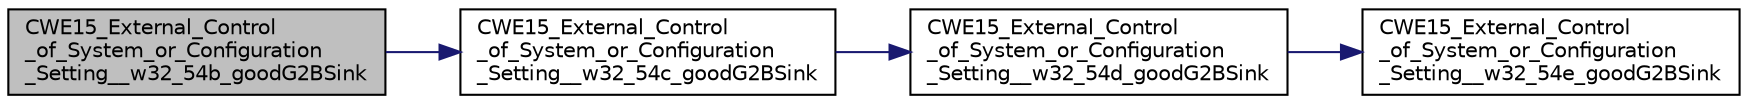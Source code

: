 digraph "CWE15_External_Control_of_System_or_Configuration_Setting__w32_54b_goodG2BSink"
{
  edge [fontname="Helvetica",fontsize="10",labelfontname="Helvetica",labelfontsize="10"];
  node [fontname="Helvetica",fontsize="10",shape=record];
  rankdir="LR";
  Node22 [label="CWE15_External_Control\l_of_System_or_Configuration\l_Setting__w32_54b_goodG2BSink",height=0.2,width=0.4,color="black", fillcolor="grey75", style="filled", fontcolor="black"];
  Node22 -> Node23 [color="midnightblue",fontsize="10",style="solid",fontname="Helvetica"];
  Node23 [label="CWE15_External_Control\l_of_System_or_Configuration\l_Setting__w32_54c_goodG2BSink",height=0.2,width=0.4,color="black", fillcolor="white", style="filled",URL="$CWE15__External__Control__of__System__or__Configuration__Setting____w32__54b_8c.html#aa81cc7fe40731df35a8f95e59e2993fb"];
  Node23 -> Node24 [color="midnightblue",fontsize="10",style="solid",fontname="Helvetica"];
  Node24 [label="CWE15_External_Control\l_of_System_or_Configuration\l_Setting__w32_54d_goodG2BSink",height=0.2,width=0.4,color="black", fillcolor="white", style="filled",URL="$CWE15__External__Control__of__System__or__Configuration__Setting____w32__54c_8c.html#ae001412e9c2f8415b9be1abd44a30946"];
  Node24 -> Node25 [color="midnightblue",fontsize="10",style="solid",fontname="Helvetica"];
  Node25 [label="CWE15_External_Control\l_of_System_or_Configuration\l_Setting__w32_54e_goodG2BSink",height=0.2,width=0.4,color="black", fillcolor="white", style="filled",URL="$CWE15__External__Control__of__System__or__Configuration__Setting____w32__54d_8c.html#abbf16617dc0d704079dc35ac829def58"];
}
